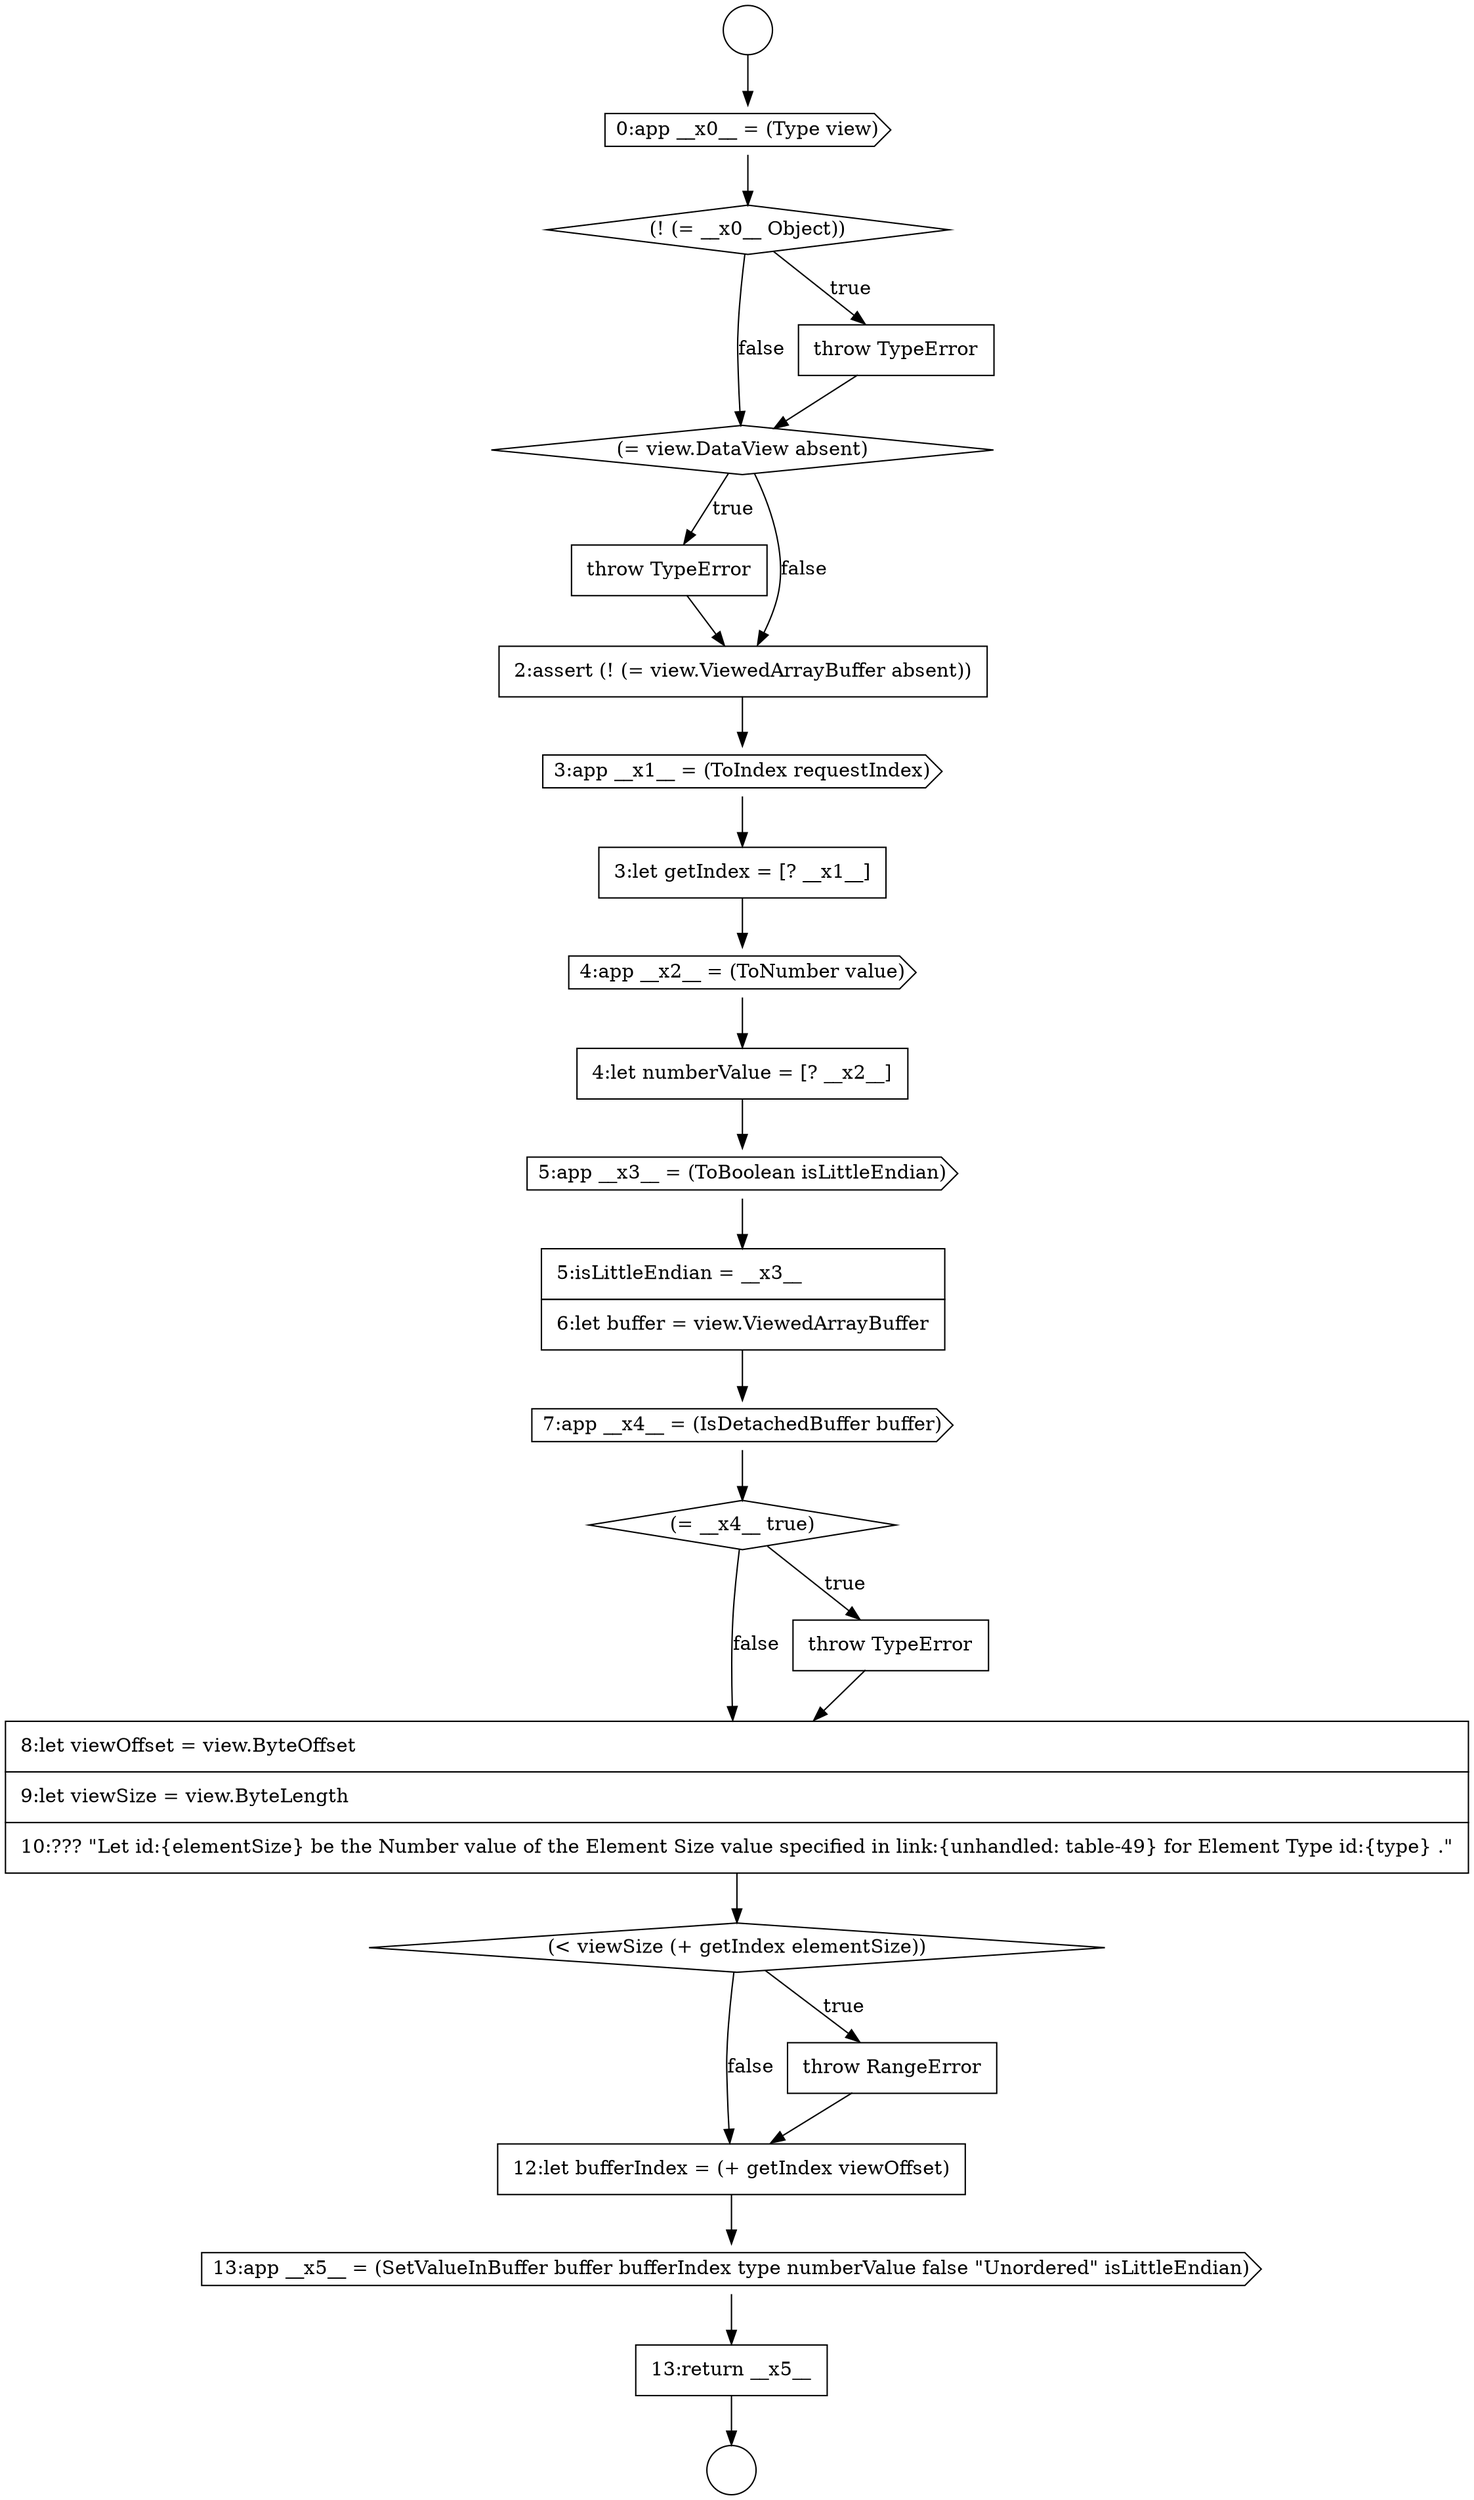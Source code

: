 digraph {
  node16911 [shape=cds, label=<<font color="black">4:app __x2__ = (ToNumber value)</font>> color="black" fillcolor="white" style=filled]
  node16915 [shape=cds, label=<<font color="black">7:app __x4__ = (IsDetachedBuffer buffer)</font>> color="black" fillcolor="white" style=filled]
  node16919 [shape=diamond, label=<<font color="black">(&lt; viewSize (+ getIndex elementSize))</font>> color="black" fillcolor="white" style=filled]
  node16907 [shape=none, margin=0, label=<<font color="black">
    <table border="0" cellborder="1" cellspacing="0" cellpadding="10">
      <tr><td align="left">throw TypeError</td></tr>
    </table>
  </font>> color="black" fillcolor="white" style=filled]
  node16902 [shape=circle label=" " color="black" fillcolor="white" style=filled]
  node16916 [shape=diamond, label=<<font color="black">(= __x4__ true)</font>> color="black" fillcolor="white" style=filled]
  node16910 [shape=none, margin=0, label=<<font color="black">
    <table border="0" cellborder="1" cellspacing="0" cellpadding="10">
      <tr><td align="left">3:let getIndex = [? __x1__]</td></tr>
    </table>
  </font>> color="black" fillcolor="white" style=filled]
  node16906 [shape=diamond, label=<<font color="black">(= view.DataView absent)</font>> color="black" fillcolor="white" style=filled]
  node16909 [shape=cds, label=<<font color="black">3:app __x1__ = (ToIndex requestIndex)</font>> color="black" fillcolor="white" style=filled]
  node16905 [shape=none, margin=0, label=<<font color="black">
    <table border="0" cellborder="1" cellspacing="0" cellpadding="10">
      <tr><td align="left">throw TypeError</td></tr>
    </table>
  </font>> color="black" fillcolor="white" style=filled]
  node16904 [shape=diamond, label=<<font color="black">(! (= __x0__ Object))</font>> color="black" fillcolor="white" style=filled]
  node16912 [shape=none, margin=0, label=<<font color="black">
    <table border="0" cellborder="1" cellspacing="0" cellpadding="10">
      <tr><td align="left">4:let numberValue = [? __x2__]</td></tr>
    </table>
  </font>> color="black" fillcolor="white" style=filled]
  node16914 [shape=none, margin=0, label=<<font color="black">
    <table border="0" cellborder="1" cellspacing="0" cellpadding="10">
      <tr><td align="left">5:isLittleEndian = __x3__</td></tr>
      <tr><td align="left">6:let buffer = view.ViewedArrayBuffer</td></tr>
    </table>
  </font>> color="black" fillcolor="white" style=filled]
  node16921 [shape=none, margin=0, label=<<font color="black">
    <table border="0" cellborder="1" cellspacing="0" cellpadding="10">
      <tr><td align="left">12:let bufferIndex = (+ getIndex viewOffset)</td></tr>
    </table>
  </font>> color="black" fillcolor="white" style=filled]
  node16901 [shape=circle label=" " color="black" fillcolor="white" style=filled]
  node16908 [shape=none, margin=0, label=<<font color="black">
    <table border="0" cellborder="1" cellspacing="0" cellpadding="10">
      <tr><td align="left">2:assert (! (= view.ViewedArrayBuffer absent))</td></tr>
    </table>
  </font>> color="black" fillcolor="white" style=filled]
  node16918 [shape=none, margin=0, label=<<font color="black">
    <table border="0" cellborder="1" cellspacing="0" cellpadding="10">
      <tr><td align="left">8:let viewOffset = view.ByteOffset</td></tr>
      <tr><td align="left">9:let viewSize = view.ByteLength</td></tr>
      <tr><td align="left">10:??? &quot;Let id:{elementSize} be the Number value of the Element Size value specified in link:{unhandled: table-49} for Element Type id:{type} .&quot;</td></tr>
    </table>
  </font>> color="black" fillcolor="white" style=filled]
  node16920 [shape=none, margin=0, label=<<font color="black">
    <table border="0" cellborder="1" cellspacing="0" cellpadding="10">
      <tr><td align="left">throw RangeError</td></tr>
    </table>
  </font>> color="black" fillcolor="white" style=filled]
  node16903 [shape=cds, label=<<font color="black">0:app __x0__ = (Type view)</font>> color="black" fillcolor="white" style=filled]
  node16913 [shape=cds, label=<<font color="black">5:app __x3__ = (ToBoolean isLittleEndian)</font>> color="black" fillcolor="white" style=filled]
  node16923 [shape=none, margin=0, label=<<font color="black">
    <table border="0" cellborder="1" cellspacing="0" cellpadding="10">
      <tr><td align="left">13:return __x5__</td></tr>
    </table>
  </font>> color="black" fillcolor="white" style=filled]
  node16922 [shape=cds, label=<<font color="black">13:app __x5__ = (SetValueInBuffer buffer bufferIndex type numberValue false &quot;Unordered&quot; isLittleEndian)</font>> color="black" fillcolor="white" style=filled]
  node16917 [shape=none, margin=0, label=<<font color="black">
    <table border="0" cellborder="1" cellspacing="0" cellpadding="10">
      <tr><td align="left">throw TypeError</td></tr>
    </table>
  </font>> color="black" fillcolor="white" style=filled]
  node16918 -> node16919 [ color="black"]
  node16914 -> node16915 [ color="black"]
  node16915 -> node16916 [ color="black"]
  node16910 -> node16911 [ color="black"]
  node16919 -> node16920 [label=<<font color="black">true</font>> color="black"]
  node16919 -> node16921 [label=<<font color="black">false</font>> color="black"]
  node16921 -> node16922 [ color="black"]
  node16904 -> node16905 [label=<<font color="black">true</font>> color="black"]
  node16904 -> node16906 [label=<<font color="black">false</font>> color="black"]
  node16920 -> node16921 [ color="black"]
  node16912 -> node16913 [ color="black"]
  node16913 -> node16914 [ color="black"]
  node16923 -> node16902 [ color="black"]
  node16909 -> node16910 [ color="black"]
  node16916 -> node16917 [label=<<font color="black">true</font>> color="black"]
  node16916 -> node16918 [label=<<font color="black">false</font>> color="black"]
  node16906 -> node16907 [label=<<font color="black">true</font>> color="black"]
  node16906 -> node16908 [label=<<font color="black">false</font>> color="black"]
  node16903 -> node16904 [ color="black"]
  node16908 -> node16909 [ color="black"]
  node16922 -> node16923 [ color="black"]
  node16901 -> node16903 [ color="black"]
  node16911 -> node16912 [ color="black"]
  node16917 -> node16918 [ color="black"]
  node16905 -> node16906 [ color="black"]
  node16907 -> node16908 [ color="black"]
}
